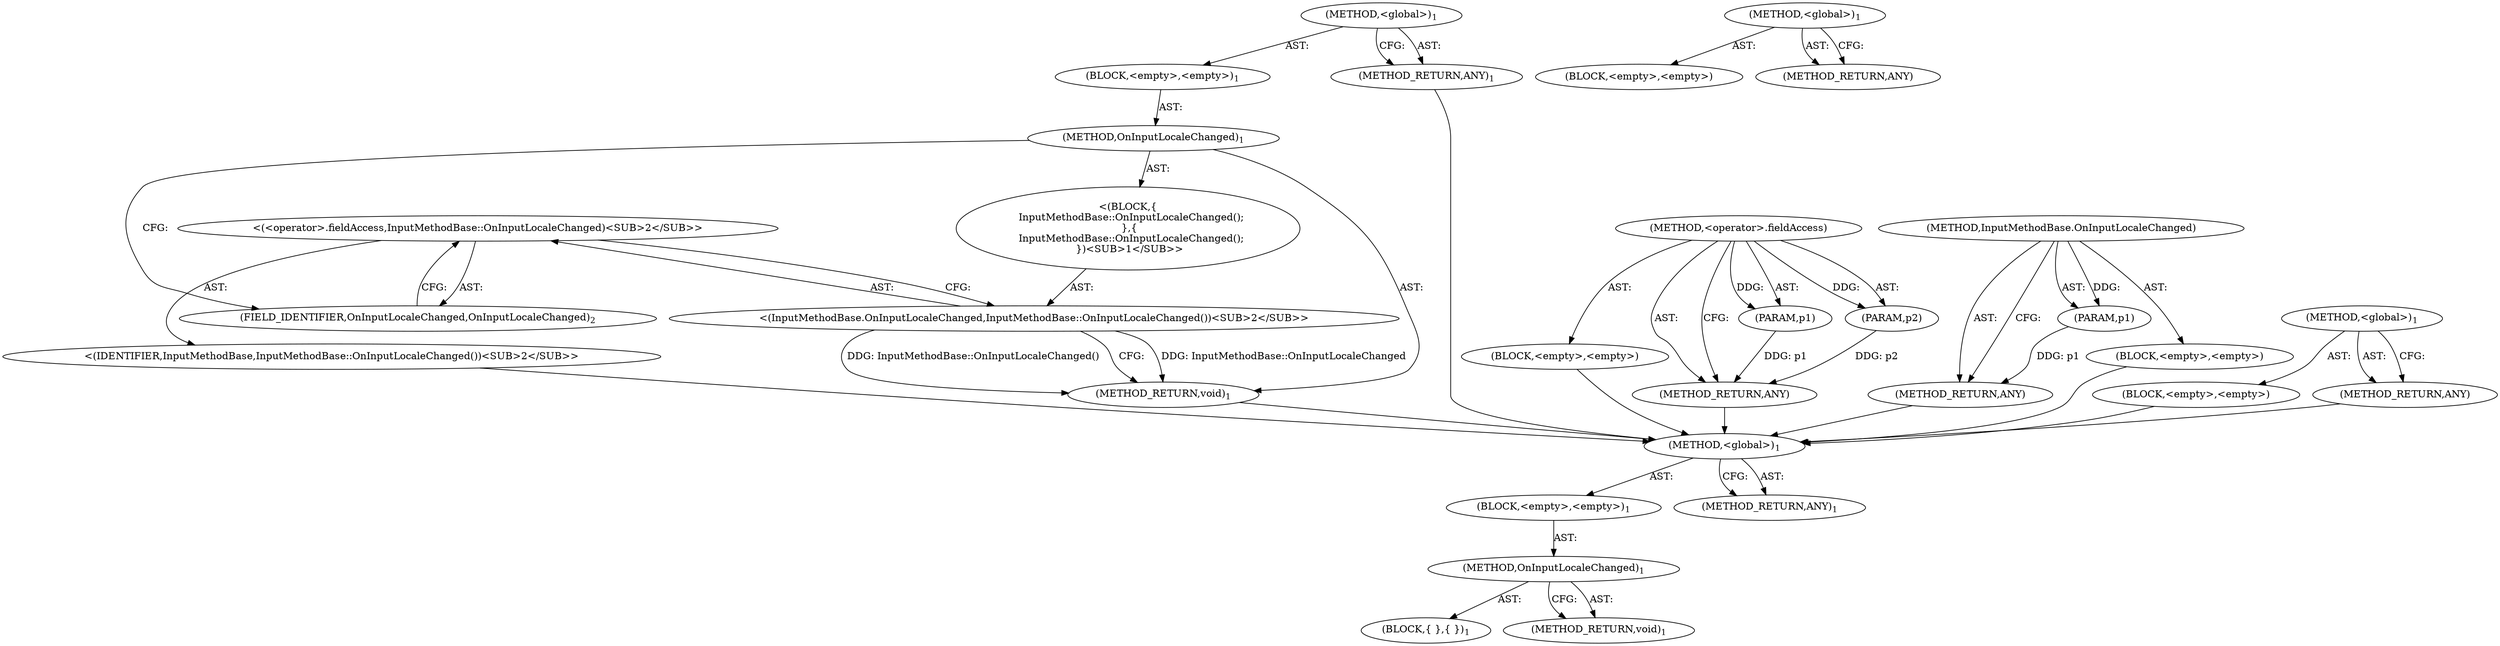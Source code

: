 digraph "&lt;global&gt;" {
vulnerable_6 [label=<(METHOD,&lt;global&gt;)<SUB>1</SUB>>];
vulnerable_7 [label=<(BLOCK,&lt;empty&gt;,&lt;empty&gt;)<SUB>1</SUB>>];
vulnerable_8 [label=<(METHOD,OnInputLocaleChanged)<SUB>1</SUB>>];
vulnerable_9 [label=<(BLOCK,{
 },{
 })<SUB>1</SUB>>];
vulnerable_10 [label=<(METHOD_RETURN,void)<SUB>1</SUB>>];
vulnerable_12 [label=<(METHOD_RETURN,ANY)<SUB>1</SUB>>];
vulnerable_19 [label=<(METHOD,&lt;global&gt;)<SUB>1</SUB>>];
vulnerable_20 [label=<(BLOCK,&lt;empty&gt;,&lt;empty&gt;)>];
vulnerable_21 [label=<(METHOD_RETURN,ANY)>];
fixed_6 [label=<(METHOD,&lt;global&gt;)<SUB>1</SUB>>];
fixed_7 [label=<(BLOCK,&lt;empty&gt;,&lt;empty&gt;)<SUB>1</SUB>>];
fixed_8 [label=<(METHOD,OnInputLocaleChanged)<SUB>1</SUB>>];
fixed_9 [label="<(BLOCK,{
  InputMethodBase::OnInputLocaleChanged();
 },{
  InputMethodBase::OnInputLocaleChanged();
 })<SUB>1</SUB>>"];
fixed_10 [label="<(InputMethodBase.OnInputLocaleChanged,InputMethodBase::OnInputLocaleChanged())<SUB>2</SUB>>"];
fixed_11 [label="<(&lt;operator&gt;.fieldAccess,InputMethodBase::OnInputLocaleChanged)<SUB>2</SUB>>"];
fixed_12 [label="<(IDENTIFIER,InputMethodBase,InputMethodBase::OnInputLocaleChanged())<SUB>2</SUB>>"];
fixed_13 [label=<(FIELD_IDENTIFIER,OnInputLocaleChanged,OnInputLocaleChanged)<SUB>2</SUB>>];
fixed_14 [label=<(METHOD_RETURN,void)<SUB>1</SUB>>];
fixed_16 [label=<(METHOD_RETURN,ANY)<SUB>1</SUB>>];
fixed_33 [label=<(METHOD,&lt;operator&gt;.fieldAccess)>];
fixed_34 [label=<(PARAM,p1)>];
fixed_35 [label=<(PARAM,p2)>];
fixed_36 [label=<(BLOCK,&lt;empty&gt;,&lt;empty&gt;)>];
fixed_37 [label=<(METHOD_RETURN,ANY)>];
fixed_29 [label=<(METHOD,InputMethodBase.OnInputLocaleChanged)>];
fixed_30 [label=<(PARAM,p1)>];
fixed_31 [label=<(BLOCK,&lt;empty&gt;,&lt;empty&gt;)>];
fixed_32 [label=<(METHOD_RETURN,ANY)>];
fixed_23 [label=<(METHOD,&lt;global&gt;)<SUB>1</SUB>>];
fixed_24 [label=<(BLOCK,&lt;empty&gt;,&lt;empty&gt;)>];
fixed_25 [label=<(METHOD_RETURN,ANY)>];
vulnerable_6 -> vulnerable_7  [key=0, label="AST: "];
vulnerable_6 -> vulnerable_12  [key=0, label="AST: "];
vulnerable_6 -> vulnerable_12  [key=1, label="CFG: "];
vulnerable_7 -> vulnerable_8  [key=0, label="AST: "];
vulnerable_8 -> vulnerable_9  [key=0, label="AST: "];
vulnerable_8 -> vulnerable_10  [key=0, label="AST: "];
vulnerable_8 -> vulnerable_10  [key=1, label="CFG: "];
vulnerable_19 -> vulnerable_20  [key=0, label="AST: "];
vulnerable_19 -> vulnerable_21  [key=0, label="AST: "];
vulnerable_19 -> vulnerable_21  [key=1, label="CFG: "];
fixed_6 -> fixed_7  [key=0, label="AST: "];
fixed_6 -> fixed_16  [key=0, label="AST: "];
fixed_6 -> fixed_16  [key=1, label="CFG: "];
fixed_7 -> fixed_8  [key=0, label="AST: "];
fixed_8 -> fixed_9  [key=0, label="AST: "];
fixed_8 -> fixed_14  [key=0, label="AST: "];
fixed_8 -> fixed_13  [key=0, label="CFG: "];
fixed_9 -> fixed_10  [key=0, label="AST: "];
fixed_10 -> fixed_11  [key=0, label="AST: "];
fixed_10 -> fixed_14  [key=0, label="CFG: "];
fixed_10 -> fixed_14  [key=1, label="DDG: InputMethodBase::OnInputLocaleChanged"];
fixed_10 -> fixed_14  [key=2, label="DDG: InputMethodBase::OnInputLocaleChanged()"];
fixed_11 -> fixed_12  [key=0, label="AST: "];
fixed_11 -> fixed_13  [key=0, label="AST: "];
fixed_11 -> fixed_10  [key=0, label="CFG: "];
fixed_12 -> vulnerable_6  [key=0];
fixed_13 -> fixed_11  [key=0, label="CFG: "];
fixed_14 -> vulnerable_6  [key=0];
fixed_16 -> vulnerable_6  [key=0];
fixed_33 -> fixed_34  [key=0, label="AST: "];
fixed_33 -> fixed_34  [key=1, label="DDG: "];
fixed_33 -> fixed_36  [key=0, label="AST: "];
fixed_33 -> fixed_35  [key=0, label="AST: "];
fixed_33 -> fixed_35  [key=1, label="DDG: "];
fixed_33 -> fixed_37  [key=0, label="AST: "];
fixed_33 -> fixed_37  [key=1, label="CFG: "];
fixed_34 -> fixed_37  [key=0, label="DDG: p1"];
fixed_35 -> fixed_37  [key=0, label="DDG: p2"];
fixed_36 -> vulnerable_6  [key=0];
fixed_37 -> vulnerable_6  [key=0];
fixed_29 -> fixed_30  [key=0, label="AST: "];
fixed_29 -> fixed_30  [key=1, label="DDG: "];
fixed_29 -> fixed_31  [key=0, label="AST: "];
fixed_29 -> fixed_32  [key=0, label="AST: "];
fixed_29 -> fixed_32  [key=1, label="CFG: "];
fixed_30 -> fixed_32  [key=0, label="DDG: p1"];
fixed_31 -> vulnerable_6  [key=0];
fixed_32 -> vulnerable_6  [key=0];
fixed_23 -> fixed_24  [key=0, label="AST: "];
fixed_23 -> fixed_25  [key=0, label="AST: "];
fixed_23 -> fixed_25  [key=1, label="CFG: "];
fixed_24 -> vulnerable_6  [key=0];
fixed_25 -> vulnerable_6  [key=0];
}
